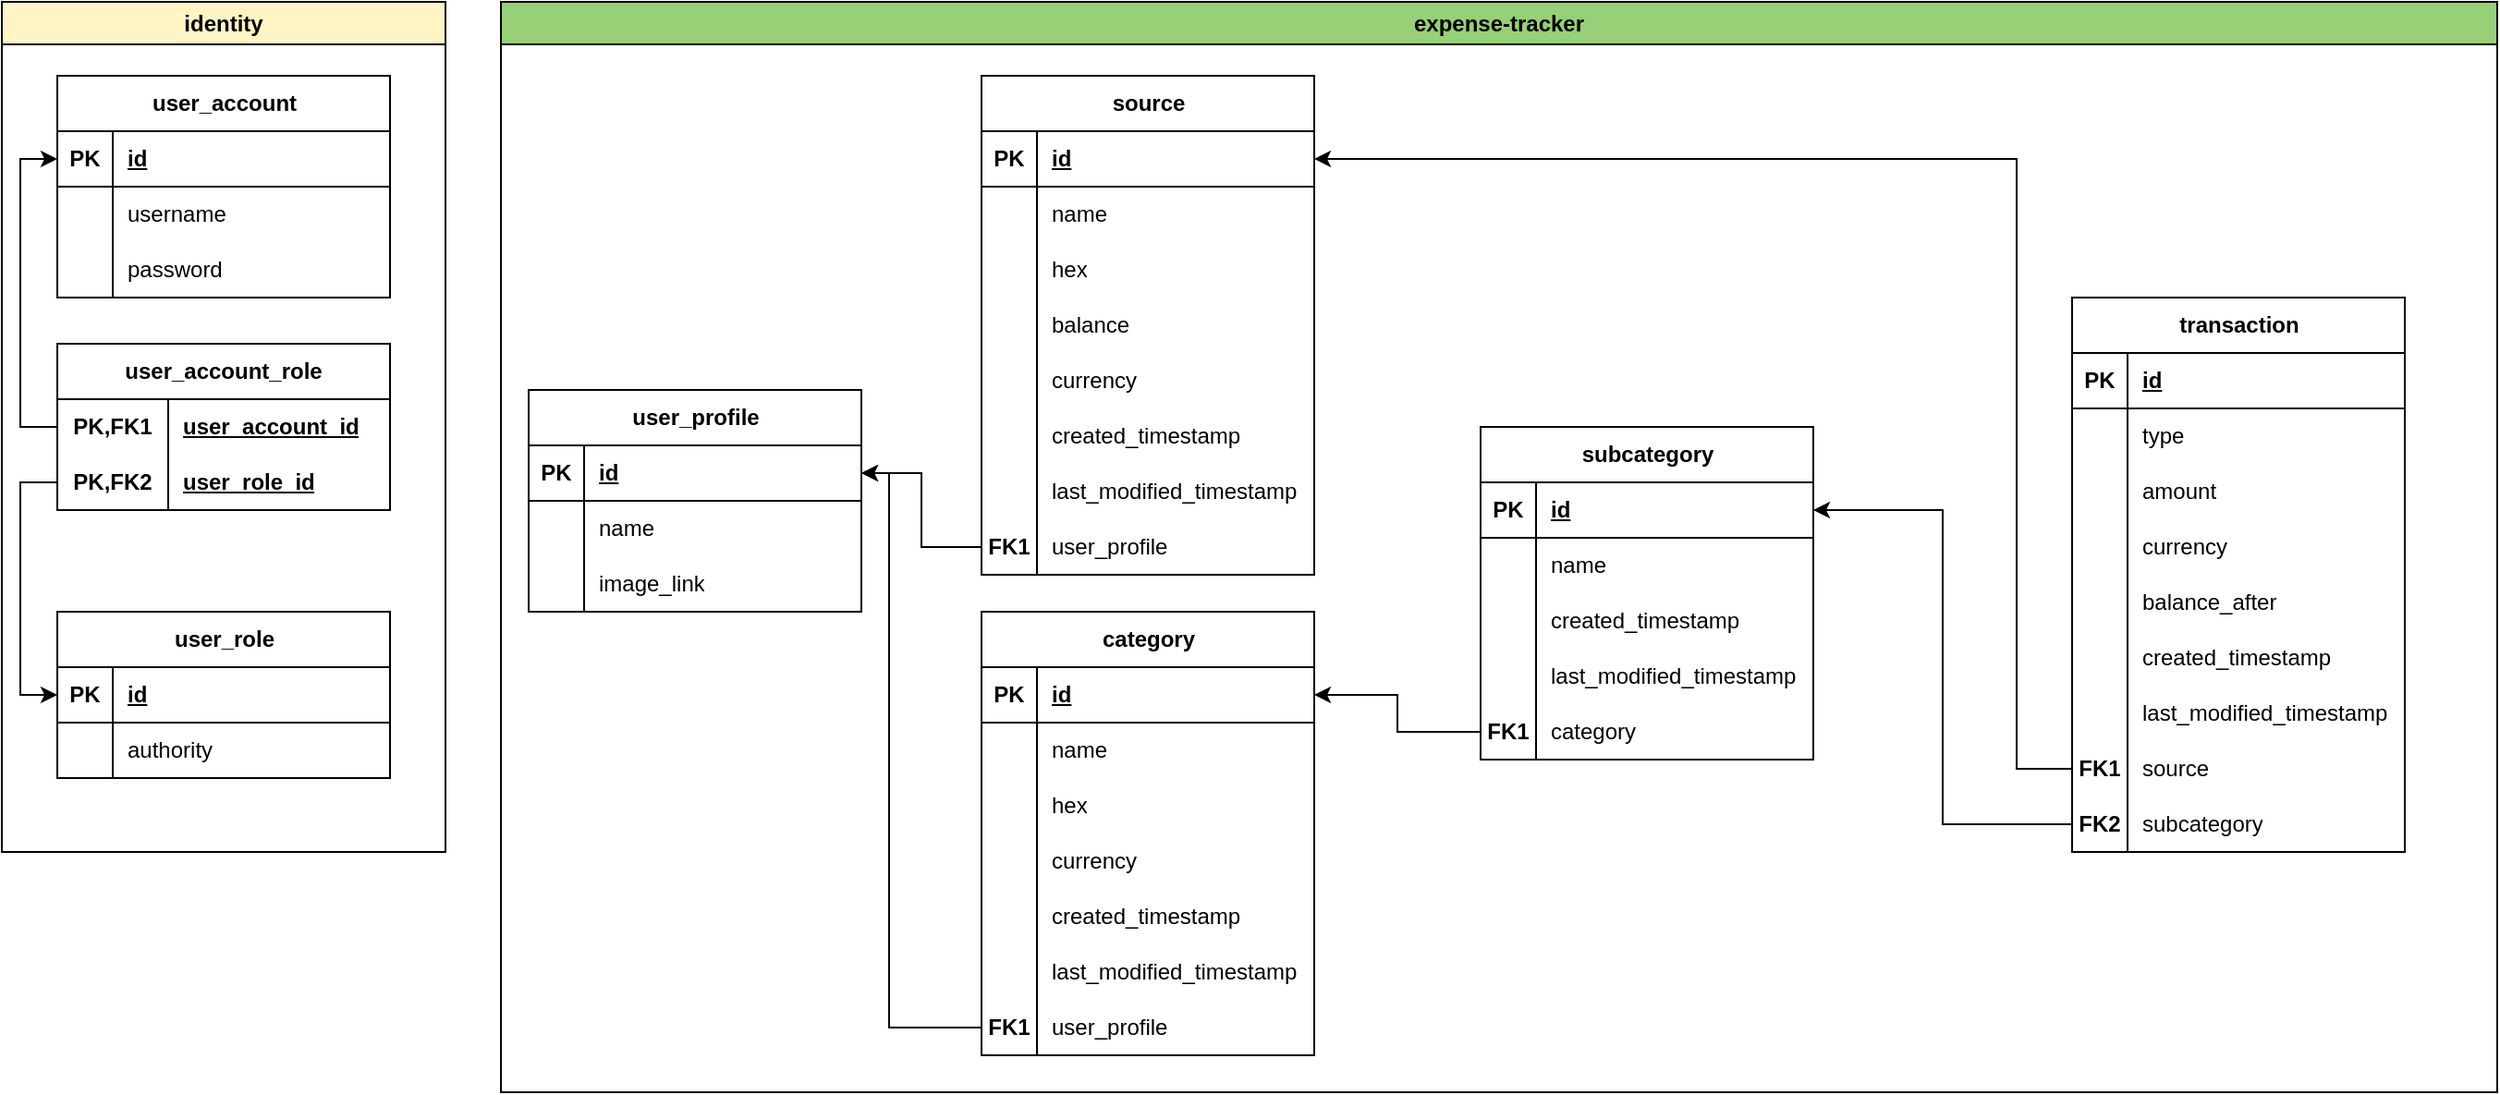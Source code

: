 <mxfile version="22.1.22" type="embed">
  <diagram name="Page-1" id="-AP3NBKIK3Mont0LxP1u">
    <mxGraphModel dx="1600" dy="752" grid="1" gridSize="10" guides="1" tooltips="1" connect="1" arrows="1" fold="1" page="0" pageScale="1" pageWidth="850" pageHeight="1100" math="0" shadow="0">
      <root>
        <mxCell id="0" />
        <mxCell id="1" parent="0" />
        <mxCell id="D_hsqOAqt4-Qwns7WPmI-1" value="identity" style="swimlane;whiteSpace=wrap;html=1;fillColor=#FFF4C3;" parent="1" vertex="1">
          <mxGeometry x="-800" y="20" width="240" height="460" as="geometry" />
        </mxCell>
        <mxCell id="D_hsqOAqt4-Qwns7WPmI-2" value="user_account" style="shape=table;startSize=30;container=1;collapsible=1;childLayout=tableLayout;fixedRows=1;rowLines=0;fontStyle=1;align=center;resizeLast=1;html=1;" parent="D_hsqOAqt4-Qwns7WPmI-1" vertex="1">
          <mxGeometry x="30" y="40" width="180" height="120" as="geometry" />
        </mxCell>
        <mxCell id="D_hsqOAqt4-Qwns7WPmI-3" value="" style="shape=tableRow;horizontal=0;startSize=0;swimlaneHead=0;swimlaneBody=0;fillColor=none;collapsible=0;dropTarget=0;points=[[0,0.5],[1,0.5]];portConstraint=eastwest;top=0;left=0;right=0;bottom=1;" parent="D_hsqOAqt4-Qwns7WPmI-2" vertex="1">
          <mxGeometry y="30" width="180" height="30" as="geometry" />
        </mxCell>
        <mxCell id="D_hsqOAqt4-Qwns7WPmI-4" value="PK" style="shape=partialRectangle;connectable=0;fillColor=none;top=0;left=0;bottom=0;right=0;fontStyle=1;overflow=hidden;whiteSpace=wrap;html=1;" parent="D_hsqOAqt4-Qwns7WPmI-3" vertex="1">
          <mxGeometry width="30" height="30" as="geometry">
            <mxRectangle width="30" height="30" as="alternateBounds" />
          </mxGeometry>
        </mxCell>
        <mxCell id="D_hsqOAqt4-Qwns7WPmI-5" value="id" style="shape=partialRectangle;connectable=0;fillColor=none;top=0;left=0;bottom=0;right=0;align=left;spacingLeft=6;fontStyle=5;overflow=hidden;whiteSpace=wrap;html=1;" parent="D_hsqOAqt4-Qwns7WPmI-3" vertex="1">
          <mxGeometry x="30" width="150" height="30" as="geometry">
            <mxRectangle width="150" height="30" as="alternateBounds" />
          </mxGeometry>
        </mxCell>
        <mxCell id="D_hsqOAqt4-Qwns7WPmI-6" value="" style="shape=tableRow;horizontal=0;startSize=0;swimlaneHead=0;swimlaneBody=0;fillColor=none;collapsible=0;dropTarget=0;points=[[0,0.5],[1,0.5]];portConstraint=eastwest;top=0;left=0;right=0;bottom=0;" parent="D_hsqOAqt4-Qwns7WPmI-2" vertex="1">
          <mxGeometry y="60" width="180" height="30" as="geometry" />
        </mxCell>
        <mxCell id="D_hsqOAqt4-Qwns7WPmI-7" value="" style="shape=partialRectangle;connectable=0;fillColor=none;top=0;left=0;bottom=0;right=0;editable=1;overflow=hidden;whiteSpace=wrap;html=1;" parent="D_hsqOAqt4-Qwns7WPmI-6" vertex="1">
          <mxGeometry width="30" height="30" as="geometry">
            <mxRectangle width="30" height="30" as="alternateBounds" />
          </mxGeometry>
        </mxCell>
        <mxCell id="D_hsqOAqt4-Qwns7WPmI-8" value="username" style="shape=partialRectangle;connectable=0;fillColor=none;top=0;left=0;bottom=0;right=0;align=left;spacingLeft=6;overflow=hidden;whiteSpace=wrap;html=1;" parent="D_hsqOAqt4-Qwns7WPmI-6" vertex="1">
          <mxGeometry x="30" width="150" height="30" as="geometry">
            <mxRectangle width="150" height="30" as="alternateBounds" />
          </mxGeometry>
        </mxCell>
        <mxCell id="D_hsqOAqt4-Qwns7WPmI-9" value="" style="shape=tableRow;horizontal=0;startSize=0;swimlaneHead=0;swimlaneBody=0;fillColor=none;collapsible=0;dropTarget=0;points=[[0,0.5],[1,0.5]];portConstraint=eastwest;top=0;left=0;right=0;bottom=0;" parent="D_hsqOAqt4-Qwns7WPmI-2" vertex="1">
          <mxGeometry y="90" width="180" height="30" as="geometry" />
        </mxCell>
        <mxCell id="D_hsqOAqt4-Qwns7WPmI-10" value="" style="shape=partialRectangle;connectable=0;fillColor=none;top=0;left=0;bottom=0;right=0;editable=1;overflow=hidden;whiteSpace=wrap;html=1;" parent="D_hsqOAqt4-Qwns7WPmI-9" vertex="1">
          <mxGeometry width="30" height="30" as="geometry">
            <mxRectangle width="30" height="30" as="alternateBounds" />
          </mxGeometry>
        </mxCell>
        <mxCell id="D_hsqOAqt4-Qwns7WPmI-11" value="password" style="shape=partialRectangle;connectable=0;fillColor=none;top=0;left=0;bottom=0;right=0;align=left;spacingLeft=6;overflow=hidden;whiteSpace=wrap;html=1;" parent="D_hsqOAqt4-Qwns7WPmI-9" vertex="1">
          <mxGeometry x="30" width="150" height="30" as="geometry">
            <mxRectangle width="150" height="30" as="alternateBounds" />
          </mxGeometry>
        </mxCell>
        <mxCell id="D_hsqOAqt4-Qwns7WPmI-15" value="user_role" style="shape=table;startSize=30;container=1;collapsible=1;childLayout=tableLayout;fixedRows=1;rowLines=0;fontStyle=1;align=center;resizeLast=1;html=1;" parent="D_hsqOAqt4-Qwns7WPmI-1" vertex="1">
          <mxGeometry x="30" y="330" width="180" height="90" as="geometry" />
        </mxCell>
        <mxCell id="D_hsqOAqt4-Qwns7WPmI-16" value="" style="shape=tableRow;horizontal=0;startSize=0;swimlaneHead=0;swimlaneBody=0;fillColor=none;collapsible=0;dropTarget=0;points=[[0,0.5],[1,0.5]];portConstraint=eastwest;top=0;left=0;right=0;bottom=1;" parent="D_hsqOAqt4-Qwns7WPmI-15" vertex="1">
          <mxGeometry y="30" width="180" height="30" as="geometry" />
        </mxCell>
        <mxCell id="D_hsqOAqt4-Qwns7WPmI-17" value="PK" style="shape=partialRectangle;connectable=0;fillColor=none;top=0;left=0;bottom=0;right=0;fontStyle=1;overflow=hidden;whiteSpace=wrap;html=1;" parent="D_hsqOAqt4-Qwns7WPmI-16" vertex="1">
          <mxGeometry width="30" height="30" as="geometry">
            <mxRectangle width="30" height="30" as="alternateBounds" />
          </mxGeometry>
        </mxCell>
        <mxCell id="D_hsqOAqt4-Qwns7WPmI-18" value="id" style="shape=partialRectangle;connectable=0;fillColor=none;top=0;left=0;bottom=0;right=0;align=left;spacingLeft=6;fontStyle=5;overflow=hidden;whiteSpace=wrap;html=1;" parent="D_hsqOAqt4-Qwns7WPmI-16" vertex="1">
          <mxGeometry x="30" width="150" height="30" as="geometry">
            <mxRectangle width="150" height="30" as="alternateBounds" />
          </mxGeometry>
        </mxCell>
        <mxCell id="D_hsqOAqt4-Qwns7WPmI-19" value="" style="shape=tableRow;horizontal=0;startSize=0;swimlaneHead=0;swimlaneBody=0;fillColor=none;collapsible=0;dropTarget=0;points=[[0,0.5],[1,0.5]];portConstraint=eastwest;top=0;left=0;right=0;bottom=0;" parent="D_hsqOAqt4-Qwns7WPmI-15" vertex="1">
          <mxGeometry y="60" width="180" height="30" as="geometry" />
        </mxCell>
        <mxCell id="D_hsqOAqt4-Qwns7WPmI-20" value="" style="shape=partialRectangle;connectable=0;fillColor=none;top=0;left=0;bottom=0;right=0;editable=1;overflow=hidden;whiteSpace=wrap;html=1;" parent="D_hsqOAqt4-Qwns7WPmI-19" vertex="1">
          <mxGeometry width="30" height="30" as="geometry">
            <mxRectangle width="30" height="30" as="alternateBounds" />
          </mxGeometry>
        </mxCell>
        <mxCell id="D_hsqOAqt4-Qwns7WPmI-21" value="authority" style="shape=partialRectangle;connectable=0;fillColor=none;top=0;left=0;bottom=0;right=0;align=left;spacingLeft=6;overflow=hidden;whiteSpace=wrap;html=1;" parent="D_hsqOAqt4-Qwns7WPmI-19" vertex="1">
          <mxGeometry x="30" width="150" height="30" as="geometry">
            <mxRectangle width="150" height="30" as="alternateBounds" />
          </mxGeometry>
        </mxCell>
        <mxCell id="D_hsqOAqt4-Qwns7WPmI-25" value="user_account_role" style="shape=table;startSize=30;container=1;collapsible=1;childLayout=tableLayout;fixedRows=1;rowLines=0;fontStyle=1;align=center;resizeLast=1;html=1;whiteSpace=wrap;" parent="D_hsqOAqt4-Qwns7WPmI-1" vertex="1">
          <mxGeometry x="30" y="185" width="180" height="90" as="geometry" />
        </mxCell>
        <mxCell id="D_hsqOAqt4-Qwns7WPmI-26" value="" style="shape=tableRow;horizontal=0;startSize=0;swimlaneHead=0;swimlaneBody=0;fillColor=none;collapsible=0;dropTarget=0;points=[[0,0.5],[1,0.5]];portConstraint=eastwest;top=0;left=0;right=0;bottom=0;html=1;" parent="D_hsqOAqt4-Qwns7WPmI-25" vertex="1">
          <mxGeometry y="30" width="180" height="30" as="geometry" />
        </mxCell>
        <mxCell id="D_hsqOAqt4-Qwns7WPmI-27" value="PK,FK1" style="shape=partialRectangle;connectable=0;fillColor=none;top=0;left=0;bottom=0;right=0;fontStyle=1;overflow=hidden;html=1;whiteSpace=wrap;" parent="D_hsqOAqt4-Qwns7WPmI-26" vertex="1">
          <mxGeometry width="60" height="30" as="geometry">
            <mxRectangle width="60" height="30" as="alternateBounds" />
          </mxGeometry>
        </mxCell>
        <mxCell id="D_hsqOAqt4-Qwns7WPmI-28" value="user_account_id" style="shape=partialRectangle;connectable=0;fillColor=none;top=0;left=0;bottom=0;right=0;align=left;spacingLeft=6;fontStyle=5;overflow=hidden;html=1;whiteSpace=wrap;" parent="D_hsqOAqt4-Qwns7WPmI-26" vertex="1">
          <mxGeometry x="60" width="120" height="30" as="geometry">
            <mxRectangle width="120" height="30" as="alternateBounds" />
          </mxGeometry>
        </mxCell>
        <mxCell id="D_hsqOAqt4-Qwns7WPmI-29" value="" style="shape=tableRow;horizontal=0;startSize=0;swimlaneHead=0;swimlaneBody=0;fillColor=none;collapsible=0;dropTarget=0;points=[[0,0.5],[1,0.5]];portConstraint=eastwest;top=0;left=0;right=0;bottom=1;html=1;" parent="D_hsqOAqt4-Qwns7WPmI-25" vertex="1">
          <mxGeometry y="60" width="180" height="30" as="geometry" />
        </mxCell>
        <mxCell id="D_hsqOAqt4-Qwns7WPmI-30" value="PK,FK2" style="shape=partialRectangle;connectable=0;fillColor=none;top=0;left=0;bottom=0;right=0;fontStyle=1;overflow=hidden;html=1;whiteSpace=wrap;" parent="D_hsqOAqt4-Qwns7WPmI-29" vertex="1">
          <mxGeometry width="60" height="30" as="geometry">
            <mxRectangle width="60" height="30" as="alternateBounds" />
          </mxGeometry>
        </mxCell>
        <mxCell id="D_hsqOAqt4-Qwns7WPmI-31" value="user_role_id" style="shape=partialRectangle;connectable=0;fillColor=none;top=0;left=0;bottom=0;right=0;align=left;spacingLeft=6;fontStyle=5;overflow=hidden;html=1;whiteSpace=wrap;" parent="D_hsqOAqt4-Qwns7WPmI-29" vertex="1">
          <mxGeometry x="60" width="120" height="30" as="geometry">
            <mxRectangle width="120" height="30" as="alternateBounds" />
          </mxGeometry>
        </mxCell>
        <mxCell id="D_hsqOAqt4-Qwns7WPmI-38" style="edgeStyle=orthogonalEdgeStyle;rounded=0;orthogonalLoop=1;jettySize=auto;html=1;exitX=0;exitY=0.5;exitDx=0;exitDy=0;entryX=0;entryY=0.5;entryDx=0;entryDy=0;" parent="D_hsqOAqt4-Qwns7WPmI-1" source="D_hsqOAqt4-Qwns7WPmI-29" target="D_hsqOAqt4-Qwns7WPmI-16" edge="1">
          <mxGeometry relative="1" as="geometry" />
        </mxCell>
        <mxCell id="D_hsqOAqt4-Qwns7WPmI-39" style="edgeStyle=orthogonalEdgeStyle;rounded=0;orthogonalLoop=1;jettySize=auto;html=1;exitX=0;exitY=0.5;exitDx=0;exitDy=0;entryX=0;entryY=0.5;entryDx=0;entryDy=0;" parent="D_hsqOAqt4-Qwns7WPmI-1" source="D_hsqOAqt4-Qwns7WPmI-26" target="D_hsqOAqt4-Qwns7WPmI-3" edge="1">
          <mxGeometry relative="1" as="geometry" />
        </mxCell>
        <mxCell id="D_hsqOAqt4-Qwns7WPmI-40" value="expense-tracker" style="swimlane;whiteSpace=wrap;html=1;fillColor=#97D077;" parent="1" vertex="1">
          <mxGeometry x="-530" y="20" width="1080" height="590" as="geometry">
            <mxRectangle x="-530" y="20" width="130" height="30" as="alternateBounds" />
          </mxGeometry>
        </mxCell>
        <mxCell id="D_hsqOAqt4-Qwns7WPmI-41" value="user_profile" style="shape=table;startSize=30;container=1;collapsible=1;childLayout=tableLayout;fixedRows=1;rowLines=0;fontStyle=1;align=center;resizeLast=1;html=1;" parent="D_hsqOAqt4-Qwns7WPmI-40" vertex="1">
          <mxGeometry x="15" y="210" width="180" height="120" as="geometry">
            <mxRectangle x="15" y="210" width="110" height="30" as="alternateBounds" />
          </mxGeometry>
        </mxCell>
        <mxCell id="D_hsqOAqt4-Qwns7WPmI-42" value="" style="shape=tableRow;horizontal=0;startSize=0;swimlaneHead=0;swimlaneBody=0;fillColor=none;collapsible=0;dropTarget=0;points=[[0,0.5],[1,0.5]];portConstraint=eastwest;top=0;left=0;right=0;bottom=1;" parent="D_hsqOAqt4-Qwns7WPmI-41" vertex="1">
          <mxGeometry y="30" width="180" height="30" as="geometry" />
        </mxCell>
        <mxCell id="D_hsqOAqt4-Qwns7WPmI-43" value="PK" style="shape=partialRectangle;connectable=0;fillColor=none;top=0;left=0;bottom=0;right=0;fontStyle=1;overflow=hidden;whiteSpace=wrap;html=1;" parent="D_hsqOAqt4-Qwns7WPmI-42" vertex="1">
          <mxGeometry width="30" height="30" as="geometry">
            <mxRectangle width="30" height="30" as="alternateBounds" />
          </mxGeometry>
        </mxCell>
        <mxCell id="D_hsqOAqt4-Qwns7WPmI-44" value="id" style="shape=partialRectangle;connectable=0;fillColor=none;top=0;left=0;bottom=0;right=0;align=left;spacingLeft=6;fontStyle=5;overflow=hidden;whiteSpace=wrap;html=1;" parent="D_hsqOAqt4-Qwns7WPmI-42" vertex="1">
          <mxGeometry x="30" width="150" height="30" as="geometry">
            <mxRectangle width="150" height="30" as="alternateBounds" />
          </mxGeometry>
        </mxCell>
        <mxCell id="D_hsqOAqt4-Qwns7WPmI-45" value="" style="shape=tableRow;horizontal=0;startSize=0;swimlaneHead=0;swimlaneBody=0;fillColor=none;collapsible=0;dropTarget=0;points=[[0,0.5],[1,0.5]];portConstraint=eastwest;top=0;left=0;right=0;bottom=0;" parent="D_hsqOAqt4-Qwns7WPmI-41" vertex="1">
          <mxGeometry y="60" width="180" height="30" as="geometry" />
        </mxCell>
        <mxCell id="D_hsqOAqt4-Qwns7WPmI-46" value="" style="shape=partialRectangle;connectable=0;fillColor=none;top=0;left=0;bottom=0;right=0;editable=1;overflow=hidden;whiteSpace=wrap;html=1;" parent="D_hsqOAqt4-Qwns7WPmI-45" vertex="1">
          <mxGeometry width="30" height="30" as="geometry">
            <mxRectangle width="30" height="30" as="alternateBounds" />
          </mxGeometry>
        </mxCell>
        <mxCell id="D_hsqOAqt4-Qwns7WPmI-47" value="name" style="shape=partialRectangle;connectable=0;fillColor=none;top=0;left=0;bottom=0;right=0;align=left;spacingLeft=6;overflow=hidden;whiteSpace=wrap;html=1;" parent="D_hsqOAqt4-Qwns7WPmI-45" vertex="1">
          <mxGeometry x="30" width="150" height="30" as="geometry">
            <mxRectangle width="150" height="30" as="alternateBounds" />
          </mxGeometry>
        </mxCell>
        <mxCell id="D_hsqOAqt4-Qwns7WPmI-48" value="" style="shape=tableRow;horizontal=0;startSize=0;swimlaneHead=0;swimlaneBody=0;fillColor=none;collapsible=0;dropTarget=0;points=[[0,0.5],[1,0.5]];portConstraint=eastwest;top=0;left=0;right=0;bottom=0;" parent="D_hsqOAqt4-Qwns7WPmI-41" vertex="1">
          <mxGeometry y="90" width="180" height="30" as="geometry" />
        </mxCell>
        <mxCell id="D_hsqOAqt4-Qwns7WPmI-49" value="" style="shape=partialRectangle;connectable=0;fillColor=none;top=0;left=0;bottom=0;right=0;editable=1;overflow=hidden;whiteSpace=wrap;html=1;" parent="D_hsqOAqt4-Qwns7WPmI-48" vertex="1">
          <mxGeometry width="30" height="30" as="geometry">
            <mxRectangle width="30" height="30" as="alternateBounds" />
          </mxGeometry>
        </mxCell>
        <mxCell id="D_hsqOAqt4-Qwns7WPmI-50" value="image_link" style="shape=partialRectangle;connectable=0;fillColor=none;top=0;left=0;bottom=0;right=0;align=left;spacingLeft=6;overflow=hidden;whiteSpace=wrap;html=1;" parent="D_hsqOAqt4-Qwns7WPmI-48" vertex="1">
          <mxGeometry x="30" width="150" height="30" as="geometry">
            <mxRectangle width="150" height="30" as="alternateBounds" />
          </mxGeometry>
        </mxCell>
        <mxCell id="D_hsqOAqt4-Qwns7WPmI-51" value="source" style="shape=table;startSize=30;container=1;collapsible=1;childLayout=tableLayout;fixedRows=1;rowLines=0;fontStyle=1;align=center;resizeLast=1;html=1;" parent="D_hsqOAqt4-Qwns7WPmI-40" vertex="1">
          <mxGeometry x="260" y="40" width="180" height="270" as="geometry" />
        </mxCell>
        <mxCell id="D_hsqOAqt4-Qwns7WPmI-52" value="" style="shape=tableRow;horizontal=0;startSize=0;swimlaneHead=0;swimlaneBody=0;fillColor=none;collapsible=0;dropTarget=0;points=[[0,0.5],[1,0.5]];portConstraint=eastwest;top=0;left=0;right=0;bottom=1;" parent="D_hsqOAqt4-Qwns7WPmI-51" vertex="1">
          <mxGeometry y="30" width="180" height="30" as="geometry" />
        </mxCell>
        <mxCell id="D_hsqOAqt4-Qwns7WPmI-53" value="PK" style="shape=partialRectangle;connectable=0;fillColor=none;top=0;left=0;bottom=0;right=0;fontStyle=1;overflow=hidden;whiteSpace=wrap;html=1;" parent="D_hsqOAqt4-Qwns7WPmI-52" vertex="1">
          <mxGeometry width="30" height="30" as="geometry">
            <mxRectangle width="30" height="30" as="alternateBounds" />
          </mxGeometry>
        </mxCell>
        <mxCell id="D_hsqOAqt4-Qwns7WPmI-54" value="id" style="shape=partialRectangle;connectable=0;fillColor=none;top=0;left=0;bottom=0;right=0;align=left;spacingLeft=6;fontStyle=5;overflow=hidden;whiteSpace=wrap;html=1;" parent="D_hsqOAqt4-Qwns7WPmI-52" vertex="1">
          <mxGeometry x="30" width="150" height="30" as="geometry">
            <mxRectangle width="150" height="30" as="alternateBounds" />
          </mxGeometry>
        </mxCell>
        <mxCell id="D_hsqOAqt4-Qwns7WPmI-55" value="" style="shape=tableRow;horizontal=0;startSize=0;swimlaneHead=0;swimlaneBody=0;fillColor=none;collapsible=0;dropTarget=0;points=[[0,0.5],[1,0.5]];portConstraint=eastwest;top=0;left=0;right=0;bottom=0;" parent="D_hsqOAqt4-Qwns7WPmI-51" vertex="1">
          <mxGeometry y="60" width="180" height="30" as="geometry" />
        </mxCell>
        <mxCell id="D_hsqOAqt4-Qwns7WPmI-56" value="" style="shape=partialRectangle;connectable=0;fillColor=none;top=0;left=0;bottom=0;right=0;editable=1;overflow=hidden;whiteSpace=wrap;html=1;" parent="D_hsqOAqt4-Qwns7WPmI-55" vertex="1">
          <mxGeometry width="30" height="30" as="geometry">
            <mxRectangle width="30" height="30" as="alternateBounds" />
          </mxGeometry>
        </mxCell>
        <mxCell id="D_hsqOAqt4-Qwns7WPmI-57" value="name" style="shape=partialRectangle;connectable=0;fillColor=none;top=0;left=0;bottom=0;right=0;align=left;spacingLeft=6;overflow=hidden;whiteSpace=wrap;html=1;" parent="D_hsqOAqt4-Qwns7WPmI-55" vertex="1">
          <mxGeometry x="30" width="150" height="30" as="geometry">
            <mxRectangle width="150" height="30" as="alternateBounds" />
          </mxGeometry>
        </mxCell>
        <mxCell id="D_hsqOAqt4-Qwns7WPmI-76" value="" style="shape=tableRow;horizontal=0;startSize=0;swimlaneHead=0;swimlaneBody=0;fillColor=none;collapsible=0;dropTarget=0;points=[[0,0.5],[1,0.5]];portConstraint=eastwest;top=0;left=0;right=0;bottom=0;" parent="D_hsqOAqt4-Qwns7WPmI-51" vertex="1">
          <mxGeometry y="90" width="180" height="30" as="geometry" />
        </mxCell>
        <mxCell id="D_hsqOAqt4-Qwns7WPmI-77" value="" style="shape=partialRectangle;connectable=0;fillColor=none;top=0;left=0;bottom=0;right=0;editable=1;overflow=hidden;whiteSpace=wrap;html=1;" parent="D_hsqOAqt4-Qwns7WPmI-76" vertex="1">
          <mxGeometry width="30" height="30" as="geometry">
            <mxRectangle width="30" height="30" as="alternateBounds" />
          </mxGeometry>
        </mxCell>
        <mxCell id="D_hsqOAqt4-Qwns7WPmI-78" value="hex" style="shape=partialRectangle;connectable=0;fillColor=none;top=0;left=0;bottom=0;right=0;align=left;spacingLeft=6;overflow=hidden;whiteSpace=wrap;html=1;" parent="D_hsqOAqt4-Qwns7WPmI-76" vertex="1">
          <mxGeometry x="30" width="150" height="30" as="geometry">
            <mxRectangle width="150" height="30" as="alternateBounds" />
          </mxGeometry>
        </mxCell>
        <mxCell id="D_hsqOAqt4-Qwns7WPmI-79" value="" style="shape=tableRow;horizontal=0;startSize=0;swimlaneHead=0;swimlaneBody=0;fillColor=none;collapsible=0;dropTarget=0;points=[[0,0.5],[1,0.5]];portConstraint=eastwest;top=0;left=0;right=0;bottom=0;" parent="D_hsqOAqt4-Qwns7WPmI-51" vertex="1">
          <mxGeometry y="120" width="180" height="30" as="geometry" />
        </mxCell>
        <mxCell id="D_hsqOAqt4-Qwns7WPmI-80" value="" style="shape=partialRectangle;connectable=0;fillColor=none;top=0;left=0;bottom=0;right=0;editable=1;overflow=hidden;whiteSpace=wrap;html=1;" parent="D_hsqOAqt4-Qwns7WPmI-79" vertex="1">
          <mxGeometry width="30" height="30" as="geometry">
            <mxRectangle width="30" height="30" as="alternateBounds" />
          </mxGeometry>
        </mxCell>
        <mxCell id="D_hsqOAqt4-Qwns7WPmI-81" value="balance" style="shape=partialRectangle;connectable=0;fillColor=none;top=0;left=0;bottom=0;right=0;align=left;spacingLeft=6;overflow=hidden;whiteSpace=wrap;html=1;" parent="D_hsqOAqt4-Qwns7WPmI-79" vertex="1">
          <mxGeometry x="30" width="150" height="30" as="geometry">
            <mxRectangle width="150" height="30" as="alternateBounds" />
          </mxGeometry>
        </mxCell>
        <mxCell id="D_hsqOAqt4-Qwns7WPmI-82" value="" style="shape=tableRow;horizontal=0;startSize=0;swimlaneHead=0;swimlaneBody=0;fillColor=none;collapsible=0;dropTarget=0;points=[[0,0.5],[1,0.5]];portConstraint=eastwest;top=0;left=0;right=0;bottom=0;" parent="D_hsqOAqt4-Qwns7WPmI-51" vertex="1">
          <mxGeometry y="150" width="180" height="30" as="geometry" />
        </mxCell>
        <mxCell id="D_hsqOAqt4-Qwns7WPmI-83" value="" style="shape=partialRectangle;connectable=0;fillColor=none;top=0;left=0;bottom=0;right=0;editable=1;overflow=hidden;whiteSpace=wrap;html=1;" parent="D_hsqOAqt4-Qwns7WPmI-82" vertex="1">
          <mxGeometry width="30" height="30" as="geometry">
            <mxRectangle width="30" height="30" as="alternateBounds" />
          </mxGeometry>
        </mxCell>
        <mxCell id="D_hsqOAqt4-Qwns7WPmI-84" value="currency" style="shape=partialRectangle;connectable=0;fillColor=none;top=0;left=0;bottom=0;right=0;align=left;spacingLeft=6;overflow=hidden;whiteSpace=wrap;html=1;" parent="D_hsqOAqt4-Qwns7WPmI-82" vertex="1">
          <mxGeometry x="30" width="150" height="30" as="geometry">
            <mxRectangle width="150" height="30" as="alternateBounds" />
          </mxGeometry>
        </mxCell>
        <mxCell id="D_hsqOAqt4-Qwns7WPmI-85" value="" style="shape=tableRow;horizontal=0;startSize=0;swimlaneHead=0;swimlaneBody=0;fillColor=none;collapsible=0;dropTarget=0;points=[[0,0.5],[1,0.5]];portConstraint=eastwest;top=0;left=0;right=0;bottom=0;" parent="D_hsqOAqt4-Qwns7WPmI-51" vertex="1">
          <mxGeometry y="180" width="180" height="30" as="geometry" />
        </mxCell>
        <mxCell id="D_hsqOAqt4-Qwns7WPmI-86" value="" style="shape=partialRectangle;connectable=0;fillColor=none;top=0;left=0;bottom=0;right=0;editable=1;overflow=hidden;whiteSpace=wrap;html=1;" parent="D_hsqOAqt4-Qwns7WPmI-85" vertex="1">
          <mxGeometry width="30" height="30" as="geometry">
            <mxRectangle width="30" height="30" as="alternateBounds" />
          </mxGeometry>
        </mxCell>
        <mxCell id="D_hsqOAqt4-Qwns7WPmI-87" value="created_timestamp" style="shape=partialRectangle;connectable=0;fillColor=none;top=0;left=0;bottom=0;right=0;align=left;spacingLeft=6;overflow=hidden;whiteSpace=wrap;html=1;" parent="D_hsqOAqt4-Qwns7WPmI-85" vertex="1">
          <mxGeometry x="30" width="150" height="30" as="geometry">
            <mxRectangle width="150" height="30" as="alternateBounds" />
          </mxGeometry>
        </mxCell>
        <mxCell id="D_hsqOAqt4-Qwns7WPmI-88" value="" style="shape=tableRow;horizontal=0;startSize=0;swimlaneHead=0;swimlaneBody=0;fillColor=none;collapsible=0;dropTarget=0;points=[[0,0.5],[1,0.5]];portConstraint=eastwest;top=0;left=0;right=0;bottom=0;" parent="D_hsqOAqt4-Qwns7WPmI-51" vertex="1">
          <mxGeometry y="210" width="180" height="30" as="geometry" />
        </mxCell>
        <mxCell id="D_hsqOAqt4-Qwns7WPmI-89" value="" style="shape=partialRectangle;connectable=0;fillColor=none;top=0;left=0;bottom=0;right=0;editable=1;overflow=hidden;whiteSpace=wrap;html=1;" parent="D_hsqOAqt4-Qwns7WPmI-88" vertex="1">
          <mxGeometry width="30" height="30" as="geometry">
            <mxRectangle width="30" height="30" as="alternateBounds" />
          </mxGeometry>
        </mxCell>
        <mxCell id="D_hsqOAqt4-Qwns7WPmI-90" value="last_modified_timestamp" style="shape=partialRectangle;connectable=0;fillColor=none;top=0;left=0;bottom=0;right=0;align=left;spacingLeft=6;overflow=hidden;whiteSpace=wrap;html=1;" parent="D_hsqOAqt4-Qwns7WPmI-88" vertex="1">
          <mxGeometry x="30" width="150" height="30" as="geometry">
            <mxRectangle width="150" height="30" as="alternateBounds" />
          </mxGeometry>
        </mxCell>
        <mxCell id="D_hsqOAqt4-Qwns7WPmI-91" value="" style="shape=tableRow;horizontal=0;startSize=0;swimlaneHead=0;swimlaneBody=0;fillColor=none;collapsible=0;dropTarget=0;points=[[0,0.5],[1,0.5]];portConstraint=eastwest;top=0;left=0;right=0;bottom=0;" parent="D_hsqOAqt4-Qwns7WPmI-51" vertex="1">
          <mxGeometry y="240" width="180" height="30" as="geometry" />
        </mxCell>
        <mxCell id="D_hsqOAqt4-Qwns7WPmI-92" value="&lt;b&gt;FK1&lt;/b&gt;" style="shape=partialRectangle;connectable=0;fillColor=none;top=0;left=0;bottom=0;right=0;editable=1;overflow=hidden;whiteSpace=wrap;html=1;" parent="D_hsqOAqt4-Qwns7WPmI-91" vertex="1">
          <mxGeometry width="30" height="30" as="geometry">
            <mxRectangle width="30" height="30" as="alternateBounds" />
          </mxGeometry>
        </mxCell>
        <mxCell id="D_hsqOAqt4-Qwns7WPmI-93" value="user_profile" style="shape=partialRectangle;connectable=0;fillColor=none;top=0;left=0;bottom=0;right=0;align=left;spacingLeft=6;overflow=hidden;whiteSpace=wrap;html=1;" parent="D_hsqOAqt4-Qwns7WPmI-91" vertex="1">
          <mxGeometry x="30" width="150" height="30" as="geometry">
            <mxRectangle width="150" height="30" as="alternateBounds" />
          </mxGeometry>
        </mxCell>
        <mxCell id="D_hsqOAqt4-Qwns7WPmI-95" value="category" style="shape=table;startSize=30;container=1;collapsible=1;childLayout=tableLayout;fixedRows=1;rowLines=0;fontStyle=1;align=center;resizeLast=1;html=1;" parent="D_hsqOAqt4-Qwns7WPmI-40" vertex="1">
          <mxGeometry x="260" y="330" width="180" height="240" as="geometry" />
        </mxCell>
        <mxCell id="D_hsqOAqt4-Qwns7WPmI-96" value="" style="shape=tableRow;horizontal=0;startSize=0;swimlaneHead=0;swimlaneBody=0;fillColor=none;collapsible=0;dropTarget=0;points=[[0,0.5],[1,0.5]];portConstraint=eastwest;top=0;left=0;right=0;bottom=1;" parent="D_hsqOAqt4-Qwns7WPmI-95" vertex="1">
          <mxGeometry y="30" width="180" height="30" as="geometry" />
        </mxCell>
        <mxCell id="D_hsqOAqt4-Qwns7WPmI-97" value="PK" style="shape=partialRectangle;connectable=0;fillColor=none;top=0;left=0;bottom=0;right=0;fontStyle=1;overflow=hidden;whiteSpace=wrap;html=1;" parent="D_hsqOAqt4-Qwns7WPmI-96" vertex="1">
          <mxGeometry width="30" height="30" as="geometry">
            <mxRectangle width="30" height="30" as="alternateBounds" />
          </mxGeometry>
        </mxCell>
        <mxCell id="D_hsqOAqt4-Qwns7WPmI-98" value="id" style="shape=partialRectangle;connectable=0;fillColor=none;top=0;left=0;bottom=0;right=0;align=left;spacingLeft=6;fontStyle=5;overflow=hidden;whiteSpace=wrap;html=1;" parent="D_hsqOAqt4-Qwns7WPmI-96" vertex="1">
          <mxGeometry x="30" width="150" height="30" as="geometry">
            <mxRectangle width="150" height="30" as="alternateBounds" />
          </mxGeometry>
        </mxCell>
        <mxCell id="D_hsqOAqt4-Qwns7WPmI-99" value="" style="shape=tableRow;horizontal=0;startSize=0;swimlaneHead=0;swimlaneBody=0;fillColor=none;collapsible=0;dropTarget=0;points=[[0,0.5],[1,0.5]];portConstraint=eastwest;top=0;left=0;right=0;bottom=0;" parent="D_hsqOAqt4-Qwns7WPmI-95" vertex="1">
          <mxGeometry y="60" width="180" height="30" as="geometry" />
        </mxCell>
        <mxCell id="D_hsqOAqt4-Qwns7WPmI-100" value="" style="shape=partialRectangle;connectable=0;fillColor=none;top=0;left=0;bottom=0;right=0;editable=1;overflow=hidden;whiteSpace=wrap;html=1;" parent="D_hsqOAqt4-Qwns7WPmI-99" vertex="1">
          <mxGeometry width="30" height="30" as="geometry">
            <mxRectangle width="30" height="30" as="alternateBounds" />
          </mxGeometry>
        </mxCell>
        <mxCell id="D_hsqOAqt4-Qwns7WPmI-101" value="name" style="shape=partialRectangle;connectable=0;fillColor=none;top=0;left=0;bottom=0;right=0;align=left;spacingLeft=6;overflow=hidden;whiteSpace=wrap;html=1;" parent="D_hsqOAqt4-Qwns7WPmI-99" vertex="1">
          <mxGeometry x="30" width="150" height="30" as="geometry">
            <mxRectangle width="150" height="30" as="alternateBounds" />
          </mxGeometry>
        </mxCell>
        <mxCell id="D_hsqOAqt4-Qwns7WPmI-102" value="" style="shape=tableRow;horizontal=0;startSize=0;swimlaneHead=0;swimlaneBody=0;fillColor=none;collapsible=0;dropTarget=0;points=[[0,0.5],[1,0.5]];portConstraint=eastwest;top=0;left=0;right=0;bottom=0;" parent="D_hsqOAqt4-Qwns7WPmI-95" vertex="1">
          <mxGeometry y="90" width="180" height="30" as="geometry" />
        </mxCell>
        <mxCell id="D_hsqOAqt4-Qwns7WPmI-103" value="" style="shape=partialRectangle;connectable=0;fillColor=none;top=0;left=0;bottom=0;right=0;editable=1;overflow=hidden;whiteSpace=wrap;html=1;" parent="D_hsqOAqt4-Qwns7WPmI-102" vertex="1">
          <mxGeometry width="30" height="30" as="geometry">
            <mxRectangle width="30" height="30" as="alternateBounds" />
          </mxGeometry>
        </mxCell>
        <mxCell id="D_hsqOAqt4-Qwns7WPmI-104" value="hex" style="shape=partialRectangle;connectable=0;fillColor=none;top=0;left=0;bottom=0;right=0;align=left;spacingLeft=6;overflow=hidden;whiteSpace=wrap;html=1;" parent="D_hsqOAqt4-Qwns7WPmI-102" vertex="1">
          <mxGeometry x="30" width="150" height="30" as="geometry">
            <mxRectangle width="150" height="30" as="alternateBounds" />
          </mxGeometry>
        </mxCell>
        <mxCell id="D_hsqOAqt4-Qwns7WPmI-108" value="" style="shape=tableRow;horizontal=0;startSize=0;swimlaneHead=0;swimlaneBody=0;fillColor=none;collapsible=0;dropTarget=0;points=[[0,0.5],[1,0.5]];portConstraint=eastwest;top=0;left=0;right=0;bottom=0;" parent="D_hsqOAqt4-Qwns7WPmI-95" vertex="1">
          <mxGeometry y="120" width="180" height="30" as="geometry" />
        </mxCell>
        <mxCell id="D_hsqOAqt4-Qwns7WPmI-109" value="" style="shape=partialRectangle;connectable=0;fillColor=none;top=0;left=0;bottom=0;right=0;editable=1;overflow=hidden;whiteSpace=wrap;html=1;" parent="D_hsqOAqt4-Qwns7WPmI-108" vertex="1">
          <mxGeometry width="30" height="30" as="geometry">
            <mxRectangle width="30" height="30" as="alternateBounds" />
          </mxGeometry>
        </mxCell>
        <mxCell id="D_hsqOAqt4-Qwns7WPmI-110" value="currency" style="shape=partialRectangle;connectable=0;fillColor=none;top=0;left=0;bottom=0;right=0;align=left;spacingLeft=6;overflow=hidden;whiteSpace=wrap;html=1;" parent="D_hsqOAqt4-Qwns7WPmI-108" vertex="1">
          <mxGeometry x="30" width="150" height="30" as="geometry">
            <mxRectangle width="150" height="30" as="alternateBounds" />
          </mxGeometry>
        </mxCell>
        <mxCell id="D_hsqOAqt4-Qwns7WPmI-111" value="" style="shape=tableRow;horizontal=0;startSize=0;swimlaneHead=0;swimlaneBody=0;fillColor=none;collapsible=0;dropTarget=0;points=[[0,0.5],[1,0.5]];portConstraint=eastwest;top=0;left=0;right=0;bottom=0;" parent="D_hsqOAqt4-Qwns7WPmI-95" vertex="1">
          <mxGeometry y="150" width="180" height="30" as="geometry" />
        </mxCell>
        <mxCell id="D_hsqOAqt4-Qwns7WPmI-112" value="" style="shape=partialRectangle;connectable=0;fillColor=none;top=0;left=0;bottom=0;right=0;editable=1;overflow=hidden;whiteSpace=wrap;html=1;" parent="D_hsqOAqt4-Qwns7WPmI-111" vertex="1">
          <mxGeometry width="30" height="30" as="geometry">
            <mxRectangle width="30" height="30" as="alternateBounds" />
          </mxGeometry>
        </mxCell>
        <mxCell id="D_hsqOAqt4-Qwns7WPmI-113" value="created_timestamp" style="shape=partialRectangle;connectable=0;fillColor=none;top=0;left=0;bottom=0;right=0;align=left;spacingLeft=6;overflow=hidden;whiteSpace=wrap;html=1;" parent="D_hsqOAqt4-Qwns7WPmI-111" vertex="1">
          <mxGeometry x="30" width="150" height="30" as="geometry">
            <mxRectangle width="150" height="30" as="alternateBounds" />
          </mxGeometry>
        </mxCell>
        <mxCell id="D_hsqOAqt4-Qwns7WPmI-114" value="" style="shape=tableRow;horizontal=0;startSize=0;swimlaneHead=0;swimlaneBody=0;fillColor=none;collapsible=0;dropTarget=0;points=[[0,0.5],[1,0.5]];portConstraint=eastwest;top=0;left=0;right=0;bottom=0;" parent="D_hsqOAqt4-Qwns7WPmI-95" vertex="1">
          <mxGeometry y="180" width="180" height="30" as="geometry" />
        </mxCell>
        <mxCell id="D_hsqOAqt4-Qwns7WPmI-115" value="" style="shape=partialRectangle;connectable=0;fillColor=none;top=0;left=0;bottom=0;right=0;editable=1;overflow=hidden;whiteSpace=wrap;html=1;" parent="D_hsqOAqt4-Qwns7WPmI-114" vertex="1">
          <mxGeometry width="30" height="30" as="geometry">
            <mxRectangle width="30" height="30" as="alternateBounds" />
          </mxGeometry>
        </mxCell>
        <mxCell id="D_hsqOAqt4-Qwns7WPmI-116" value="last_modified_timestamp" style="shape=partialRectangle;connectable=0;fillColor=none;top=0;left=0;bottom=0;right=0;align=left;spacingLeft=6;overflow=hidden;whiteSpace=wrap;html=1;" parent="D_hsqOAqt4-Qwns7WPmI-114" vertex="1">
          <mxGeometry x="30" width="150" height="30" as="geometry">
            <mxRectangle width="150" height="30" as="alternateBounds" />
          </mxGeometry>
        </mxCell>
        <mxCell id="D_hsqOAqt4-Qwns7WPmI-117" value="" style="shape=tableRow;horizontal=0;startSize=0;swimlaneHead=0;swimlaneBody=0;fillColor=none;collapsible=0;dropTarget=0;points=[[0,0.5],[1,0.5]];portConstraint=eastwest;top=0;left=0;right=0;bottom=0;" parent="D_hsqOAqt4-Qwns7WPmI-95" vertex="1">
          <mxGeometry y="210" width="180" height="30" as="geometry" />
        </mxCell>
        <mxCell id="D_hsqOAqt4-Qwns7WPmI-118" value="&lt;b&gt;FK1&lt;/b&gt;" style="shape=partialRectangle;connectable=0;fillColor=none;top=0;left=0;bottom=0;right=0;editable=1;overflow=hidden;whiteSpace=wrap;html=1;" parent="D_hsqOAqt4-Qwns7WPmI-117" vertex="1">
          <mxGeometry width="30" height="30" as="geometry">
            <mxRectangle width="30" height="30" as="alternateBounds" />
          </mxGeometry>
        </mxCell>
        <mxCell id="D_hsqOAqt4-Qwns7WPmI-119" value="user_profile" style="shape=partialRectangle;connectable=0;fillColor=none;top=0;left=0;bottom=0;right=0;align=left;spacingLeft=6;overflow=hidden;whiteSpace=wrap;html=1;" parent="D_hsqOAqt4-Qwns7WPmI-117" vertex="1">
          <mxGeometry x="30" width="150" height="30" as="geometry">
            <mxRectangle width="150" height="30" as="alternateBounds" />
          </mxGeometry>
        </mxCell>
        <mxCell id="D_hsqOAqt4-Qwns7WPmI-120" style="edgeStyle=orthogonalEdgeStyle;rounded=0;orthogonalLoop=1;jettySize=auto;html=1;exitX=0;exitY=0.5;exitDx=0;exitDy=0;entryX=1;entryY=0.5;entryDx=0;entryDy=0;" parent="D_hsqOAqt4-Qwns7WPmI-40" source="D_hsqOAqt4-Qwns7WPmI-91" target="D_hsqOAqt4-Qwns7WPmI-42" edge="1">
          <mxGeometry relative="1" as="geometry" />
        </mxCell>
        <mxCell id="D_hsqOAqt4-Qwns7WPmI-121" style="edgeStyle=orthogonalEdgeStyle;rounded=0;orthogonalLoop=1;jettySize=auto;html=1;exitX=0;exitY=0.5;exitDx=0;exitDy=0;entryX=1;entryY=0.5;entryDx=0;entryDy=0;" parent="D_hsqOAqt4-Qwns7WPmI-40" source="D_hsqOAqt4-Qwns7WPmI-117" target="D_hsqOAqt4-Qwns7WPmI-42" edge="1">
          <mxGeometry relative="1" as="geometry">
            <Array as="points">
              <mxPoint x="210" y="555" />
              <mxPoint x="210" y="255" />
            </Array>
          </mxGeometry>
        </mxCell>
        <mxCell id="D_hsqOAqt4-Qwns7WPmI-122" value="transaction" style="shape=table;startSize=30;container=1;collapsible=1;childLayout=tableLayout;fixedRows=1;rowLines=0;fontStyle=1;align=center;resizeLast=1;html=1;" parent="D_hsqOAqt4-Qwns7WPmI-40" vertex="1">
          <mxGeometry x="850" y="160" width="180" height="300" as="geometry" />
        </mxCell>
        <mxCell id="D_hsqOAqt4-Qwns7WPmI-123" value="" style="shape=tableRow;horizontal=0;startSize=0;swimlaneHead=0;swimlaneBody=0;fillColor=none;collapsible=0;dropTarget=0;points=[[0,0.5],[1,0.5]];portConstraint=eastwest;top=0;left=0;right=0;bottom=1;" parent="D_hsqOAqt4-Qwns7WPmI-122" vertex="1">
          <mxGeometry y="30" width="180" height="30" as="geometry" />
        </mxCell>
        <mxCell id="D_hsqOAqt4-Qwns7WPmI-124" value="PK" style="shape=partialRectangle;connectable=0;fillColor=none;top=0;left=0;bottom=0;right=0;fontStyle=1;overflow=hidden;whiteSpace=wrap;html=1;" parent="D_hsqOAqt4-Qwns7WPmI-123" vertex="1">
          <mxGeometry width="30" height="30" as="geometry">
            <mxRectangle width="30" height="30" as="alternateBounds" />
          </mxGeometry>
        </mxCell>
        <mxCell id="D_hsqOAqt4-Qwns7WPmI-125" value="id" style="shape=partialRectangle;connectable=0;fillColor=none;top=0;left=0;bottom=0;right=0;align=left;spacingLeft=6;fontStyle=5;overflow=hidden;whiteSpace=wrap;html=1;" parent="D_hsqOAqt4-Qwns7WPmI-123" vertex="1">
          <mxGeometry x="30" width="150" height="30" as="geometry">
            <mxRectangle width="150" height="30" as="alternateBounds" />
          </mxGeometry>
        </mxCell>
        <mxCell id="D_hsqOAqt4-Qwns7WPmI-126" value="" style="shape=tableRow;horizontal=0;startSize=0;swimlaneHead=0;swimlaneBody=0;fillColor=none;collapsible=0;dropTarget=0;points=[[0,0.5],[1,0.5]];portConstraint=eastwest;top=0;left=0;right=0;bottom=0;" parent="D_hsqOAqt4-Qwns7WPmI-122" vertex="1">
          <mxGeometry y="60" width="180" height="30" as="geometry" />
        </mxCell>
        <mxCell id="D_hsqOAqt4-Qwns7WPmI-127" value="" style="shape=partialRectangle;connectable=0;fillColor=none;top=0;left=0;bottom=0;right=0;editable=1;overflow=hidden;whiteSpace=wrap;html=1;" parent="D_hsqOAqt4-Qwns7WPmI-126" vertex="1">
          <mxGeometry width="30" height="30" as="geometry">
            <mxRectangle width="30" height="30" as="alternateBounds" />
          </mxGeometry>
        </mxCell>
        <mxCell id="D_hsqOAqt4-Qwns7WPmI-128" value="type" style="shape=partialRectangle;connectable=0;fillColor=none;top=0;left=0;bottom=0;right=0;align=left;spacingLeft=6;overflow=hidden;whiteSpace=wrap;html=1;" parent="D_hsqOAqt4-Qwns7WPmI-126" vertex="1">
          <mxGeometry x="30" width="150" height="30" as="geometry">
            <mxRectangle width="150" height="30" as="alternateBounds" />
          </mxGeometry>
        </mxCell>
        <mxCell id="D_hsqOAqt4-Qwns7WPmI-129" value="" style="shape=tableRow;horizontal=0;startSize=0;swimlaneHead=0;swimlaneBody=0;fillColor=none;collapsible=0;dropTarget=0;points=[[0,0.5],[1,0.5]];portConstraint=eastwest;top=0;left=0;right=0;bottom=0;" parent="D_hsqOAqt4-Qwns7WPmI-122" vertex="1">
          <mxGeometry y="90" width="180" height="30" as="geometry" />
        </mxCell>
        <mxCell id="D_hsqOAqt4-Qwns7WPmI-130" value="" style="shape=partialRectangle;connectable=0;fillColor=none;top=0;left=0;bottom=0;right=0;editable=1;overflow=hidden;whiteSpace=wrap;html=1;" parent="D_hsqOAqt4-Qwns7WPmI-129" vertex="1">
          <mxGeometry width="30" height="30" as="geometry">
            <mxRectangle width="30" height="30" as="alternateBounds" />
          </mxGeometry>
        </mxCell>
        <mxCell id="D_hsqOAqt4-Qwns7WPmI-131" value="amount" style="shape=partialRectangle;connectable=0;fillColor=none;top=0;left=0;bottom=0;right=0;align=left;spacingLeft=6;overflow=hidden;whiteSpace=wrap;html=1;" parent="D_hsqOAqt4-Qwns7WPmI-129" vertex="1">
          <mxGeometry x="30" width="150" height="30" as="geometry">
            <mxRectangle width="150" height="30" as="alternateBounds" />
          </mxGeometry>
        </mxCell>
        <mxCell id="D_hsqOAqt4-Qwns7WPmI-132" value="" style="shape=tableRow;horizontal=0;startSize=0;swimlaneHead=0;swimlaneBody=0;fillColor=none;collapsible=0;dropTarget=0;points=[[0,0.5],[1,0.5]];portConstraint=eastwest;top=0;left=0;right=0;bottom=0;" parent="D_hsqOAqt4-Qwns7WPmI-122" vertex="1">
          <mxGeometry y="120" width="180" height="30" as="geometry" />
        </mxCell>
        <mxCell id="D_hsqOAqt4-Qwns7WPmI-133" value="" style="shape=partialRectangle;connectable=0;fillColor=none;top=0;left=0;bottom=0;right=0;editable=1;overflow=hidden;whiteSpace=wrap;html=1;" parent="D_hsqOAqt4-Qwns7WPmI-132" vertex="1">
          <mxGeometry width="30" height="30" as="geometry">
            <mxRectangle width="30" height="30" as="alternateBounds" />
          </mxGeometry>
        </mxCell>
        <mxCell id="D_hsqOAqt4-Qwns7WPmI-134" value="currency" style="shape=partialRectangle;connectable=0;fillColor=none;top=0;left=0;bottom=0;right=0;align=left;spacingLeft=6;overflow=hidden;whiteSpace=wrap;html=1;" parent="D_hsqOAqt4-Qwns7WPmI-132" vertex="1">
          <mxGeometry x="30" width="150" height="30" as="geometry">
            <mxRectangle width="150" height="30" as="alternateBounds" />
          </mxGeometry>
        </mxCell>
        <mxCell id="D_hsqOAqt4-Qwns7WPmI-144" value="" style="shape=tableRow;horizontal=0;startSize=0;swimlaneHead=0;swimlaneBody=0;fillColor=none;collapsible=0;dropTarget=0;points=[[0,0.5],[1,0.5]];portConstraint=eastwest;top=0;left=0;right=0;bottom=0;" parent="D_hsqOAqt4-Qwns7WPmI-122" vertex="1">
          <mxGeometry y="150" width="180" height="30" as="geometry" />
        </mxCell>
        <mxCell id="D_hsqOAqt4-Qwns7WPmI-145" value="" style="shape=partialRectangle;connectable=0;fillColor=none;top=0;left=0;bottom=0;right=0;editable=1;overflow=hidden;whiteSpace=wrap;html=1;" parent="D_hsqOAqt4-Qwns7WPmI-144" vertex="1">
          <mxGeometry width="30" height="30" as="geometry">
            <mxRectangle width="30" height="30" as="alternateBounds" />
          </mxGeometry>
        </mxCell>
        <mxCell id="D_hsqOAqt4-Qwns7WPmI-146" value="balance_after" style="shape=partialRectangle;connectable=0;fillColor=none;top=0;left=0;bottom=0;right=0;align=left;spacingLeft=6;overflow=hidden;whiteSpace=wrap;html=1;" parent="D_hsqOAqt4-Qwns7WPmI-144" vertex="1">
          <mxGeometry x="30" width="150" height="30" as="geometry">
            <mxRectangle width="150" height="30" as="alternateBounds" />
          </mxGeometry>
        </mxCell>
        <mxCell id="D_hsqOAqt4-Qwns7WPmI-135" value="" style="shape=tableRow;horizontal=0;startSize=0;swimlaneHead=0;swimlaneBody=0;fillColor=none;collapsible=0;dropTarget=0;points=[[0,0.5],[1,0.5]];portConstraint=eastwest;top=0;left=0;right=0;bottom=0;" parent="D_hsqOAqt4-Qwns7WPmI-122" vertex="1">
          <mxGeometry y="180" width="180" height="30" as="geometry" />
        </mxCell>
        <mxCell id="D_hsqOAqt4-Qwns7WPmI-136" value="" style="shape=partialRectangle;connectable=0;fillColor=none;top=0;left=0;bottom=0;right=0;editable=1;overflow=hidden;whiteSpace=wrap;html=1;" parent="D_hsqOAqt4-Qwns7WPmI-135" vertex="1">
          <mxGeometry width="30" height="30" as="geometry">
            <mxRectangle width="30" height="30" as="alternateBounds" />
          </mxGeometry>
        </mxCell>
        <mxCell id="D_hsqOAqt4-Qwns7WPmI-137" value="created_timestamp&lt;br&gt;" style="shape=partialRectangle;connectable=0;fillColor=none;top=0;left=0;bottom=0;right=0;align=left;spacingLeft=6;overflow=hidden;whiteSpace=wrap;html=1;" parent="D_hsqOAqt4-Qwns7WPmI-135" vertex="1">
          <mxGeometry x="30" width="150" height="30" as="geometry">
            <mxRectangle width="150" height="30" as="alternateBounds" />
          </mxGeometry>
        </mxCell>
        <mxCell id="D_hsqOAqt4-Qwns7WPmI-138" value="" style="shape=tableRow;horizontal=0;startSize=0;swimlaneHead=0;swimlaneBody=0;fillColor=none;collapsible=0;dropTarget=0;points=[[0,0.5],[1,0.5]];portConstraint=eastwest;top=0;left=0;right=0;bottom=0;" parent="D_hsqOAqt4-Qwns7WPmI-122" vertex="1">
          <mxGeometry y="210" width="180" height="30" as="geometry" />
        </mxCell>
        <mxCell id="D_hsqOAqt4-Qwns7WPmI-139" value="" style="shape=partialRectangle;connectable=0;fillColor=none;top=0;left=0;bottom=0;right=0;editable=1;overflow=hidden;whiteSpace=wrap;html=1;" parent="D_hsqOAqt4-Qwns7WPmI-138" vertex="1">
          <mxGeometry width="30" height="30" as="geometry">
            <mxRectangle width="30" height="30" as="alternateBounds" />
          </mxGeometry>
        </mxCell>
        <mxCell id="D_hsqOAqt4-Qwns7WPmI-140" value="last_modified_timestamp" style="shape=partialRectangle;connectable=0;fillColor=none;top=0;left=0;bottom=0;right=0;align=left;spacingLeft=6;overflow=hidden;whiteSpace=wrap;html=1;" parent="D_hsqOAqt4-Qwns7WPmI-138" vertex="1">
          <mxGeometry x="30" width="150" height="30" as="geometry">
            <mxRectangle width="150" height="30" as="alternateBounds" />
          </mxGeometry>
        </mxCell>
        <mxCell id="D_hsqOAqt4-Qwns7WPmI-147" value="" style="shape=tableRow;horizontal=0;startSize=0;swimlaneHead=0;swimlaneBody=0;fillColor=none;collapsible=0;dropTarget=0;points=[[0,0.5],[1,0.5]];portConstraint=eastwest;top=0;left=0;right=0;bottom=0;" parent="D_hsqOAqt4-Qwns7WPmI-122" vertex="1">
          <mxGeometry y="240" width="180" height="30" as="geometry" />
        </mxCell>
        <mxCell id="D_hsqOAqt4-Qwns7WPmI-148" value="&lt;b&gt;FK1&lt;/b&gt;" style="shape=partialRectangle;connectable=0;fillColor=none;top=0;left=0;bottom=0;right=0;editable=1;overflow=hidden;whiteSpace=wrap;html=1;" parent="D_hsqOAqt4-Qwns7WPmI-147" vertex="1">
          <mxGeometry width="30" height="30" as="geometry">
            <mxRectangle width="30" height="30" as="alternateBounds" />
          </mxGeometry>
        </mxCell>
        <mxCell id="D_hsqOAqt4-Qwns7WPmI-149" value="source" style="shape=partialRectangle;connectable=0;fillColor=none;top=0;left=0;bottom=0;right=0;align=left;spacingLeft=6;overflow=hidden;whiteSpace=wrap;html=1;" parent="D_hsqOAqt4-Qwns7WPmI-147" vertex="1">
          <mxGeometry x="30" width="150" height="30" as="geometry">
            <mxRectangle width="150" height="30" as="alternateBounds" />
          </mxGeometry>
        </mxCell>
        <mxCell id="D_hsqOAqt4-Qwns7WPmI-150" value="" style="shape=tableRow;horizontal=0;startSize=0;swimlaneHead=0;swimlaneBody=0;fillColor=none;collapsible=0;dropTarget=0;points=[[0,0.5],[1,0.5]];portConstraint=eastwest;top=0;left=0;right=0;bottom=0;" parent="D_hsqOAqt4-Qwns7WPmI-122" vertex="1">
          <mxGeometry y="270" width="180" height="30" as="geometry" />
        </mxCell>
        <mxCell id="D_hsqOAqt4-Qwns7WPmI-151" value="&lt;b&gt;FK2&lt;/b&gt;" style="shape=partialRectangle;connectable=0;fillColor=none;top=0;left=0;bottom=0;right=0;editable=1;overflow=hidden;whiteSpace=wrap;html=1;" parent="D_hsqOAqt4-Qwns7WPmI-150" vertex="1">
          <mxGeometry width="30" height="30" as="geometry">
            <mxRectangle width="30" height="30" as="alternateBounds" />
          </mxGeometry>
        </mxCell>
        <mxCell id="D_hsqOAqt4-Qwns7WPmI-152" value="subcategory" style="shape=partialRectangle;connectable=0;fillColor=none;top=0;left=0;bottom=0;right=0;align=left;spacingLeft=6;overflow=hidden;whiteSpace=wrap;html=1;" parent="D_hsqOAqt4-Qwns7WPmI-150" vertex="1">
          <mxGeometry x="30" width="150" height="30" as="geometry">
            <mxRectangle width="150" height="30" as="alternateBounds" />
          </mxGeometry>
        </mxCell>
        <mxCell id="D_hsqOAqt4-Qwns7WPmI-154" style="edgeStyle=orthogonalEdgeStyle;rounded=0;orthogonalLoop=1;jettySize=auto;html=1;exitX=0;exitY=0.5;exitDx=0;exitDy=0;entryX=1;entryY=0.5;entryDx=0;entryDy=0;" parent="D_hsqOAqt4-Qwns7WPmI-40" source="D_hsqOAqt4-Qwns7WPmI-147" target="D_hsqOAqt4-Qwns7WPmI-52" edge="1">
          <mxGeometry relative="1" as="geometry">
            <Array as="points">
              <mxPoint x="820" y="415" />
              <mxPoint x="820" y="85" />
            </Array>
          </mxGeometry>
        </mxCell>
        <mxCell id="2" value="subcategory" style="shape=table;startSize=30;container=1;collapsible=1;childLayout=tableLayout;fixedRows=1;rowLines=0;fontStyle=1;align=center;resizeLast=1;html=1;" parent="D_hsqOAqt4-Qwns7WPmI-40" vertex="1">
          <mxGeometry x="530" y="230" width="180" height="180" as="geometry" />
        </mxCell>
        <mxCell id="3" value="" style="shape=tableRow;horizontal=0;startSize=0;swimlaneHead=0;swimlaneBody=0;fillColor=none;collapsible=0;dropTarget=0;points=[[0,0.5],[1,0.5]];portConstraint=eastwest;top=0;left=0;right=0;bottom=1;" parent="2" vertex="1">
          <mxGeometry y="30" width="180" height="30" as="geometry" />
        </mxCell>
        <mxCell id="4" value="PK" style="shape=partialRectangle;connectable=0;fillColor=none;top=0;left=0;bottom=0;right=0;fontStyle=1;overflow=hidden;whiteSpace=wrap;html=1;" parent="3" vertex="1">
          <mxGeometry width="30" height="30" as="geometry">
            <mxRectangle width="30" height="30" as="alternateBounds" />
          </mxGeometry>
        </mxCell>
        <mxCell id="5" value="id" style="shape=partialRectangle;connectable=0;fillColor=none;top=0;left=0;bottom=0;right=0;align=left;spacingLeft=6;fontStyle=5;overflow=hidden;whiteSpace=wrap;html=1;" parent="3" vertex="1">
          <mxGeometry x="30" width="150" height="30" as="geometry">
            <mxRectangle width="150" height="30" as="alternateBounds" />
          </mxGeometry>
        </mxCell>
        <mxCell id="6" value="" style="shape=tableRow;horizontal=0;startSize=0;swimlaneHead=0;swimlaneBody=0;fillColor=none;collapsible=0;dropTarget=0;points=[[0,0.5],[1,0.5]];portConstraint=eastwest;top=0;left=0;right=0;bottom=0;" parent="2" vertex="1">
          <mxGeometry y="60" width="180" height="30" as="geometry" />
        </mxCell>
        <mxCell id="7" value="" style="shape=partialRectangle;connectable=0;fillColor=none;top=0;left=0;bottom=0;right=0;editable=1;overflow=hidden;whiteSpace=wrap;html=1;" parent="6" vertex="1">
          <mxGeometry width="30" height="30" as="geometry">
            <mxRectangle width="30" height="30" as="alternateBounds" />
          </mxGeometry>
        </mxCell>
        <mxCell id="8" value="name" style="shape=partialRectangle;connectable=0;fillColor=none;top=0;left=0;bottom=0;right=0;align=left;spacingLeft=6;overflow=hidden;whiteSpace=wrap;html=1;" parent="6" vertex="1">
          <mxGeometry x="30" width="150" height="30" as="geometry">
            <mxRectangle width="150" height="30" as="alternateBounds" />
          </mxGeometry>
        </mxCell>
        <mxCell id="15" value="" style="shape=tableRow;horizontal=0;startSize=0;swimlaneHead=0;swimlaneBody=0;fillColor=none;collapsible=0;dropTarget=0;points=[[0,0.5],[1,0.5]];portConstraint=eastwest;top=0;left=0;right=0;bottom=0;" parent="2" vertex="1">
          <mxGeometry y="90" width="180" height="30" as="geometry" />
        </mxCell>
        <mxCell id="16" value="" style="shape=partialRectangle;connectable=0;fillColor=none;top=0;left=0;bottom=0;right=0;editable=1;overflow=hidden;whiteSpace=wrap;html=1;" parent="15" vertex="1">
          <mxGeometry width="30" height="30" as="geometry">
            <mxRectangle width="30" height="30" as="alternateBounds" />
          </mxGeometry>
        </mxCell>
        <mxCell id="17" value="created_timestamp" style="shape=partialRectangle;connectable=0;fillColor=none;top=0;left=0;bottom=0;right=0;align=left;spacingLeft=6;overflow=hidden;whiteSpace=wrap;html=1;" parent="15" vertex="1">
          <mxGeometry x="30" width="150" height="30" as="geometry">
            <mxRectangle width="150" height="30" as="alternateBounds" />
          </mxGeometry>
        </mxCell>
        <mxCell id="18" value="" style="shape=tableRow;horizontal=0;startSize=0;swimlaneHead=0;swimlaneBody=0;fillColor=none;collapsible=0;dropTarget=0;points=[[0,0.5],[1,0.5]];portConstraint=eastwest;top=0;left=0;right=0;bottom=0;" parent="2" vertex="1">
          <mxGeometry y="120" width="180" height="30" as="geometry" />
        </mxCell>
        <mxCell id="19" value="" style="shape=partialRectangle;connectable=0;fillColor=none;top=0;left=0;bottom=0;right=0;editable=1;overflow=hidden;whiteSpace=wrap;html=1;" parent="18" vertex="1">
          <mxGeometry width="30" height="30" as="geometry">
            <mxRectangle width="30" height="30" as="alternateBounds" />
          </mxGeometry>
        </mxCell>
        <mxCell id="20" value="last_modified_timestamp" style="shape=partialRectangle;connectable=0;fillColor=none;top=0;left=0;bottom=0;right=0;align=left;spacingLeft=6;overflow=hidden;whiteSpace=wrap;html=1;" parent="18" vertex="1">
          <mxGeometry x="30" width="150" height="30" as="geometry">
            <mxRectangle width="150" height="30" as="alternateBounds" />
          </mxGeometry>
        </mxCell>
        <mxCell id="21" value="" style="shape=tableRow;horizontal=0;startSize=0;swimlaneHead=0;swimlaneBody=0;fillColor=none;collapsible=0;dropTarget=0;points=[[0,0.5],[1,0.5]];portConstraint=eastwest;top=0;left=0;right=0;bottom=0;" parent="2" vertex="1">
          <mxGeometry y="150" width="180" height="30" as="geometry" />
        </mxCell>
        <mxCell id="22" value="&lt;b&gt;FK1&lt;/b&gt;" style="shape=partialRectangle;connectable=0;fillColor=none;top=0;left=0;bottom=0;right=0;editable=1;overflow=hidden;whiteSpace=wrap;html=1;" parent="21" vertex="1">
          <mxGeometry width="30" height="30" as="geometry">
            <mxRectangle width="30" height="30" as="alternateBounds" />
          </mxGeometry>
        </mxCell>
        <mxCell id="23" value="category" style="shape=partialRectangle;connectable=0;fillColor=none;top=0;left=0;bottom=0;right=0;align=left;spacingLeft=6;overflow=hidden;whiteSpace=wrap;html=1;" parent="21" vertex="1">
          <mxGeometry x="30" width="150" height="30" as="geometry">
            <mxRectangle width="150" height="30" as="alternateBounds" />
          </mxGeometry>
        </mxCell>
        <mxCell id="24" style="edgeStyle=orthogonalEdgeStyle;rounded=0;orthogonalLoop=1;jettySize=auto;html=1;exitX=0;exitY=0.5;exitDx=0;exitDy=0;entryX=1;entryY=0.5;entryDx=0;entryDy=0;" parent="D_hsqOAqt4-Qwns7WPmI-40" source="D_hsqOAqt4-Qwns7WPmI-150" target="3" edge="1">
          <mxGeometry relative="1" as="geometry" />
        </mxCell>
        <mxCell id="25" style="edgeStyle=orthogonalEdgeStyle;rounded=0;orthogonalLoop=1;jettySize=auto;html=1;exitX=0;exitY=0.5;exitDx=0;exitDy=0;entryX=1;entryY=0.5;entryDx=0;entryDy=0;" parent="D_hsqOAqt4-Qwns7WPmI-40" source="21" target="D_hsqOAqt4-Qwns7WPmI-96" edge="1">
          <mxGeometry relative="1" as="geometry" />
        </mxCell>
      </root>
    </mxGraphModel>
  </diagram>
</mxfile>
